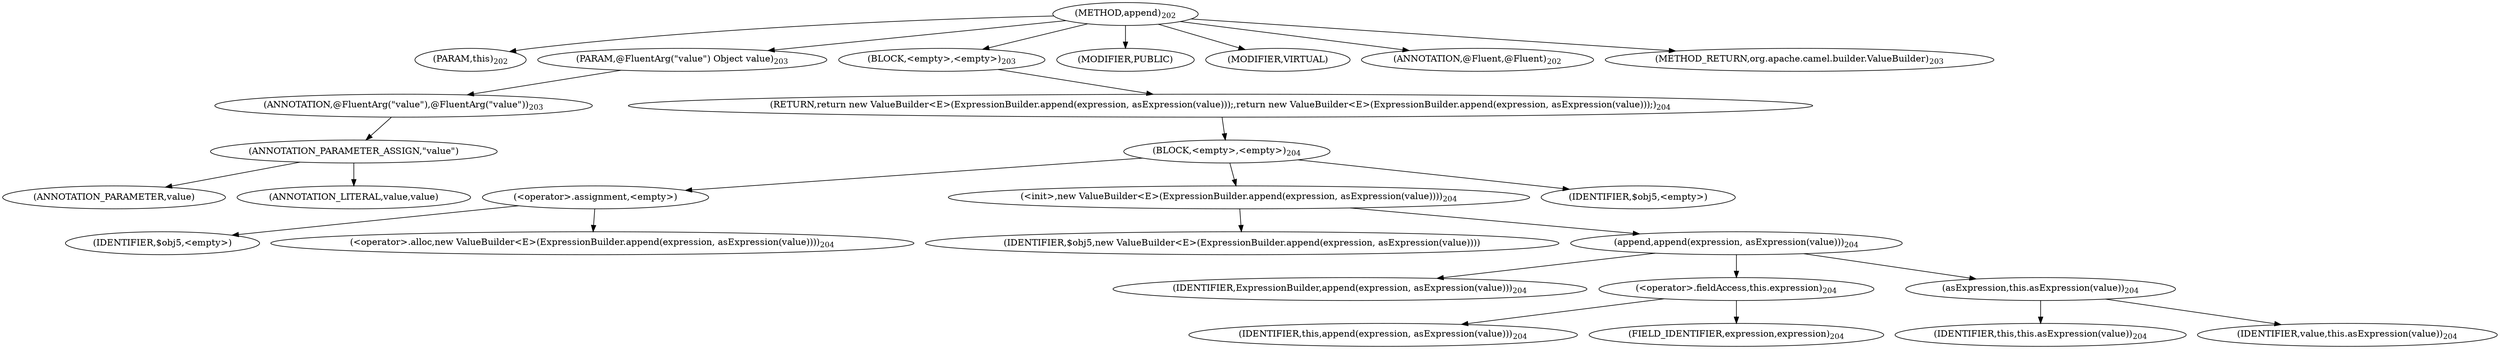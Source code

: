 digraph "append" {  
"556" [label = <(METHOD,append)<SUB>202</SUB>> ]
"41" [label = <(PARAM,this)<SUB>202</SUB>> ]
"557" [label = <(PARAM,@FluentArg(&quot;value&quot;) Object value)<SUB>203</SUB>> ]
"558" [label = <(ANNOTATION,@FluentArg(&quot;value&quot;),@FluentArg(&quot;value&quot;))<SUB>203</SUB>> ]
"559" [label = <(ANNOTATION_PARAMETER_ASSIGN,&quot;value&quot;)> ]
"560" [label = <(ANNOTATION_PARAMETER,value)> ]
"561" [label = <(ANNOTATION_LITERAL,value,value)> ]
"562" [label = <(BLOCK,&lt;empty&gt;,&lt;empty&gt;)<SUB>203</SUB>> ]
"563" [label = <(RETURN,return new ValueBuilder&lt;E&gt;(ExpressionBuilder.append(expression, asExpression(value)));,return new ValueBuilder&lt;E&gt;(ExpressionBuilder.append(expression, asExpression(value)));)<SUB>204</SUB>> ]
"564" [label = <(BLOCK,&lt;empty&gt;,&lt;empty&gt;)<SUB>204</SUB>> ]
"565" [label = <(&lt;operator&gt;.assignment,&lt;empty&gt;)> ]
"566" [label = <(IDENTIFIER,$obj5,&lt;empty&gt;)> ]
"567" [label = <(&lt;operator&gt;.alloc,new ValueBuilder&lt;E&gt;(ExpressionBuilder.append(expression, asExpression(value))))<SUB>204</SUB>> ]
"568" [label = <(&lt;init&gt;,new ValueBuilder&lt;E&gt;(ExpressionBuilder.append(expression, asExpression(value))))<SUB>204</SUB>> ]
"569" [label = <(IDENTIFIER,$obj5,new ValueBuilder&lt;E&gt;(ExpressionBuilder.append(expression, asExpression(value))))> ]
"570" [label = <(append,append(expression, asExpression(value)))<SUB>204</SUB>> ]
"571" [label = <(IDENTIFIER,ExpressionBuilder,append(expression, asExpression(value)))<SUB>204</SUB>> ]
"572" [label = <(&lt;operator&gt;.fieldAccess,this.expression)<SUB>204</SUB>> ]
"573" [label = <(IDENTIFIER,this,append(expression, asExpression(value)))<SUB>204</SUB>> ]
"574" [label = <(FIELD_IDENTIFIER,expression,expression)<SUB>204</SUB>> ]
"575" [label = <(asExpression,this.asExpression(value))<SUB>204</SUB>> ]
"40" [label = <(IDENTIFIER,this,this.asExpression(value))<SUB>204</SUB>> ]
"576" [label = <(IDENTIFIER,value,this.asExpression(value))<SUB>204</SUB>> ]
"577" [label = <(IDENTIFIER,$obj5,&lt;empty&gt;)> ]
"578" [label = <(MODIFIER,PUBLIC)> ]
"579" [label = <(MODIFIER,VIRTUAL)> ]
"580" [label = <(ANNOTATION,@Fluent,@Fluent)<SUB>202</SUB>> ]
"581" [label = <(METHOD_RETURN,org.apache.camel.builder.ValueBuilder)<SUB>203</SUB>> ]
  "556" -> "41" 
  "556" -> "557" 
  "556" -> "562" 
  "556" -> "578" 
  "556" -> "579" 
  "556" -> "580" 
  "556" -> "581" 
  "557" -> "558" 
  "558" -> "559" 
  "559" -> "560" 
  "559" -> "561" 
  "562" -> "563" 
  "563" -> "564" 
  "564" -> "565" 
  "564" -> "568" 
  "564" -> "577" 
  "565" -> "566" 
  "565" -> "567" 
  "568" -> "569" 
  "568" -> "570" 
  "570" -> "571" 
  "570" -> "572" 
  "570" -> "575" 
  "572" -> "573" 
  "572" -> "574" 
  "575" -> "40" 
  "575" -> "576" 
}
